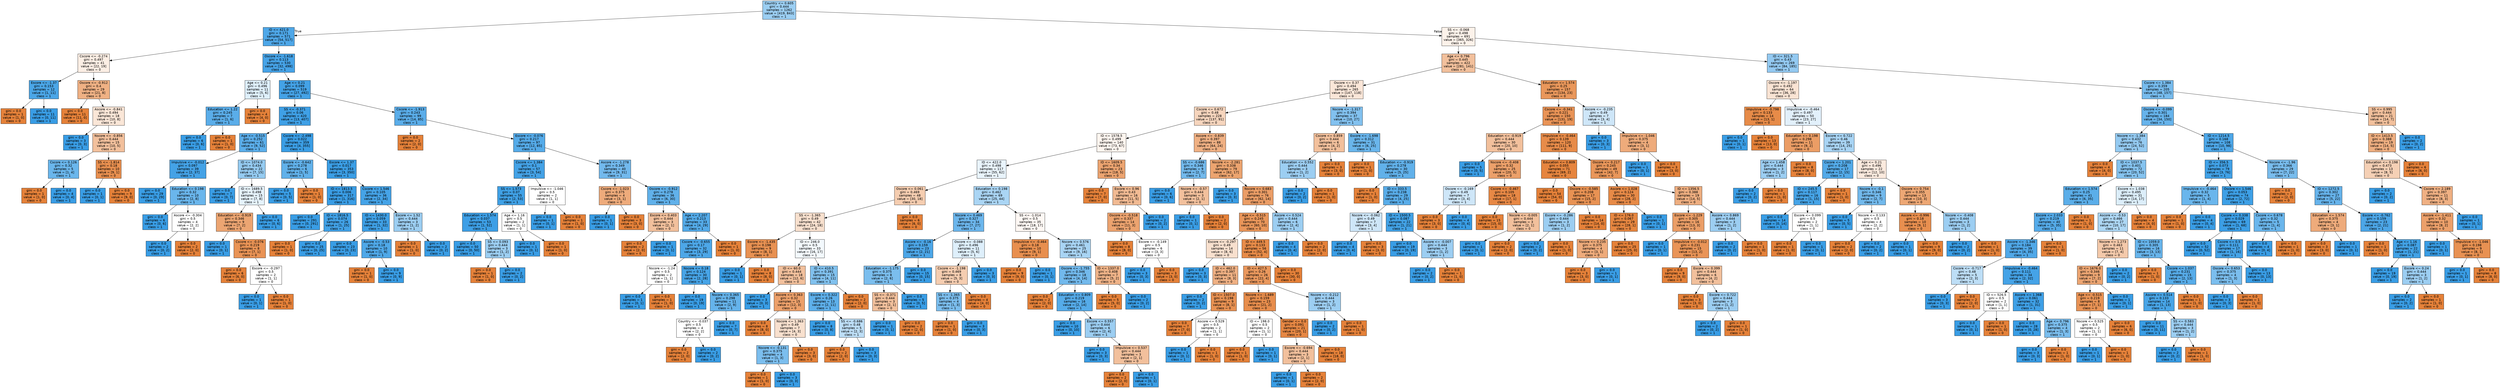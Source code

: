 digraph Tree {
node [shape=box, style="filled", color="black", fontname="helvetica"] ;
edge [fontname="helvetica"] ;
0 [label="Country <= 0.605\ngini = 0.444\nsamples = 1262\nvalue = [419, 843]\nclass = 1", fillcolor="#9bcef2"] ;
1 [label="ID <= 421.0\ngini = 0.171\nsamples = 571\nvalue = [54, 517]\nclass = 1", fillcolor="#4ea7e8"] ;
0 -> 1 [labeldistance=2.5, labelangle=45, headlabel="True"] ;
2 [label="Cscore <= -0.274\ngini = 0.497\nsamples = 41\nvalue = [22, 19]\nclass = 0", fillcolor="#fbeee4"] ;
1 -> 2 ;
3 [label="Escore <= -1.37\ngini = 0.153\nsamples = 12\nvalue = [1, 11]\nclass = 1", fillcolor="#4ba6e7"] ;
2 -> 3 ;
4 [label="gini = 0.0\nsamples = 1\nvalue = [1, 0]\nclass = 0", fillcolor="#e58139"] ;
3 -> 4 ;
5 [label="gini = 0.0\nsamples = 11\nvalue = [0, 11]\nclass = 1", fillcolor="#399de5"] ;
3 -> 5 ;
6 [label="Oscore <= -0.912\ngini = 0.4\nsamples = 29\nvalue = [21, 8]\nclass = 0", fillcolor="#efb184"] ;
2 -> 6 ;
7 [label="gini = 0.0\nsamples = 11\nvalue = [11, 0]\nclass = 0", fillcolor="#e58139"] ;
6 -> 7 ;
8 [label="Ascore <= -0.841\ngini = 0.494\nsamples = 18\nvalue = [10, 8]\nclass = 0", fillcolor="#fae6d7"] ;
6 -> 8 ;
9 [label="gini = 0.0\nsamples = 3\nvalue = [0, 3]\nclass = 1", fillcolor="#399de5"] ;
8 -> 9 ;
10 [label="Nscore <= -0.856\ngini = 0.444\nsamples = 15\nvalue = [10, 5]\nclass = 0", fillcolor="#f2c09c"] ;
8 -> 10 ;
11 [label="Cscore <= 0.126\ngini = 0.32\nsamples = 5\nvalue = [1, 4]\nclass = 1", fillcolor="#6ab6ec"] ;
10 -> 11 ;
12 [label="gini = 0.0\nsamples = 1\nvalue = [1, 0]\nclass = 0", fillcolor="#e58139"] ;
11 -> 12 ;
13 [label="gini = 0.0\nsamples = 4\nvalue = [0, 4]\nclass = 1", fillcolor="#399de5"] ;
11 -> 13 ;
14 [label="SS <= -1.814\ngini = 0.18\nsamples = 10\nvalue = [9, 1]\nclass = 0", fillcolor="#e88f4f"] ;
10 -> 14 ;
15 [label="gini = 0.0\nsamples = 1\nvalue = [0, 1]\nclass = 1", fillcolor="#399de5"] ;
14 -> 15 ;
16 [label="gini = 0.0\nsamples = 9\nvalue = [9, 0]\nclass = 0", fillcolor="#e58139"] ;
14 -> 16 ;
17 [label="Oscore <= -1.618\ngini = 0.113\nsamples = 530\nvalue = [32, 498]\nclass = 1", fillcolor="#46a3e7"] ;
1 -> 17 ;
18 [label="Age <= 0.21\ngini = 0.496\nsamples = 11\nvalue = [5, 6]\nclass = 1", fillcolor="#deeffb"] ;
17 -> 18 ;
19 [label="Education <= 1.22\ngini = 0.245\nsamples = 7\nvalue = [1, 6]\nclass = 1", fillcolor="#5aade9"] ;
18 -> 19 ;
20 [label="gini = 0.0\nsamples = 6\nvalue = [0, 6]\nclass = 1", fillcolor="#399de5"] ;
19 -> 20 ;
21 [label="gini = 0.0\nsamples = 1\nvalue = [1, 0]\nclass = 0", fillcolor="#e58139"] ;
19 -> 21 ;
22 [label="gini = 0.0\nsamples = 4\nvalue = [4, 0]\nclass = 0", fillcolor="#e58139"] ;
18 -> 22 ;
23 [label="Age <= 0.21\ngini = 0.099\nsamples = 519\nvalue = [27, 492]\nclass = 1", fillcolor="#44a2e6"] ;
17 -> 23 ;
24 [label="SS <= -0.371\ngini = 0.06\nsamples = 420\nvalue = [13, 407]\nclass = 1", fillcolor="#3fa0e6"] ;
23 -> 24 ;
25 [label="Age <= -0.515\ngini = 0.252\nsamples = 61\nvalue = [9, 52]\nclass = 1", fillcolor="#5baeea"] ;
24 -> 25 ;
26 [label="Impulsive <= -0.012\ngini = 0.097\nsamples = 39\nvalue = [2, 37]\nclass = 1", fillcolor="#44a2e6"] ;
25 -> 26 ;
27 [label="gini = 0.0\nsamples = 29\nvalue = [0, 29]\nclass = 1", fillcolor="#399de5"] ;
26 -> 27 ;
28 [label="Education <= 0.198\ngini = 0.32\nsamples = 10\nvalue = [2, 8]\nclass = 1", fillcolor="#6ab6ec"] ;
26 -> 28 ;
29 [label="gini = 0.0\nsamples = 6\nvalue = [0, 6]\nclass = 1", fillcolor="#399de5"] ;
28 -> 29 ;
30 [label="Ascore <= -0.304\ngini = 0.5\nsamples = 4\nvalue = [2, 2]\nclass = 0", fillcolor="#ffffff"] ;
28 -> 30 ;
31 [label="gini = 0.0\nsamples = 2\nvalue = [0, 2]\nclass = 1", fillcolor="#399de5"] ;
30 -> 31 ;
32 [label="gini = 0.0\nsamples = 2\nvalue = [2, 0]\nclass = 0", fillcolor="#e58139"] ;
30 -> 32 ;
33 [label="ID <= 1074.0\ngini = 0.434\nsamples = 22\nvalue = [7, 15]\nclass = 1", fillcolor="#95cbf1"] ;
25 -> 33 ;
34 [label="gini = 0.0\nsamples = 7\nvalue = [0, 7]\nclass = 1", fillcolor="#399de5"] ;
33 -> 34 ;
35 [label="ID <= 1689.5\ngini = 0.498\nsamples = 15\nvalue = [7, 8]\nclass = 1", fillcolor="#e6f3fc"] ;
33 -> 35 ;
36 [label="Education <= -0.919\ngini = 0.346\nsamples = 9\nvalue = [7, 2]\nclass = 0", fillcolor="#eca572"] ;
35 -> 36 ;
37 [label="gini = 0.0\nsamples = 1\nvalue = [0, 1]\nclass = 1", fillcolor="#399de5"] ;
36 -> 37 ;
38 [label="Cscore <= -0.076\ngini = 0.219\nsamples = 8\nvalue = [7, 1]\nclass = 0", fillcolor="#e99355"] ;
36 -> 38 ;
39 [label="gini = 0.0\nsamples = 6\nvalue = [6, 0]\nclass = 0", fillcolor="#e58139"] ;
38 -> 39 ;
40 [label="Escore <= -0.297\ngini = 0.5\nsamples = 2\nvalue = [1, 1]\nclass = 0", fillcolor="#ffffff"] ;
38 -> 40 ;
41 [label="gini = 0.0\nsamples = 1\nvalue = [0, 1]\nclass = 1", fillcolor="#399de5"] ;
40 -> 41 ;
42 [label="gini = 0.0\nsamples = 1\nvalue = [1, 0]\nclass = 0", fillcolor="#e58139"] ;
40 -> 42 ;
43 [label="gini = 0.0\nsamples = 6\nvalue = [0, 6]\nclass = 1", fillcolor="#399de5"] ;
35 -> 43 ;
44 [label="Cscore <= -2.498\ngini = 0.022\nsamples = 359\nvalue = [4, 355]\nclass = 1", fillcolor="#3b9ee5"] ;
24 -> 44 ;
45 [label="Escore <= -0.642\ngini = 0.278\nsamples = 6\nvalue = [1, 5]\nclass = 1", fillcolor="#61b1ea"] ;
44 -> 45 ;
46 [label="gini = 0.0\nsamples = 5\nvalue = [0, 5]\nclass = 1", fillcolor="#399de5"] ;
45 -> 46 ;
47 [label="gini = 0.0\nsamples = 1\nvalue = [1, 0]\nclass = 0", fillcolor="#e58139"] ;
45 -> 47 ;
48 [label="Escore <= 1.37\ngini = 0.017\nsamples = 353\nvalue = [3, 350]\nclass = 1", fillcolor="#3b9ee5"] ;
44 -> 48 ;
49 [label="ID <= 1813.5\ngini = 0.006\nsamples = 317\nvalue = [1, 316]\nclass = 1", fillcolor="#3a9de5"] ;
48 -> 49 ;
50 [label="gini = 0.0\nsamples = 291\nvalue = [0, 291]\nclass = 1", fillcolor="#399de5"] ;
49 -> 50 ;
51 [label="ID <= 1816.5\ngini = 0.074\nsamples = 26\nvalue = [1, 25]\nclass = 1", fillcolor="#41a1e6"] ;
49 -> 51 ;
52 [label="gini = 0.0\nsamples = 1\nvalue = [1, 0]\nclass = 0", fillcolor="#e58139"] ;
51 -> 52 ;
53 [label="gini = 0.0\nsamples = 25\nvalue = [0, 25]\nclass = 1", fillcolor="#399de5"] ;
51 -> 53 ;
54 [label="Cscore <= 1.546\ngini = 0.105\nsamples = 36\nvalue = [2, 34]\nclass = 1", fillcolor="#45a3e7"] ;
48 -> 54 ;
55 [label="ID <= 1430.0\ngini = 0.059\nsamples = 33\nvalue = [1, 32]\nclass = 1", fillcolor="#3fa0e6"] ;
54 -> 55 ;
56 [label="gini = 0.0\nsamples = 23\nvalue = [0, 23]\nclass = 1", fillcolor="#399de5"] ;
55 -> 56 ;
57 [label="Ascore <= -0.53\ngini = 0.18\nsamples = 10\nvalue = [1, 9]\nclass = 1", fillcolor="#4fa8e8"] ;
55 -> 57 ;
58 [label="gini = 0.0\nsamples = 1\nvalue = [1, 0]\nclass = 0", fillcolor="#e58139"] ;
57 -> 58 ;
59 [label="gini = 0.0\nsamples = 9\nvalue = [0, 9]\nclass = 1", fillcolor="#399de5"] ;
57 -> 59 ;
60 [label="Escore <= 1.52\ngini = 0.444\nsamples = 3\nvalue = [1, 2]\nclass = 1", fillcolor="#9ccef2"] ;
54 -> 60 ;
61 [label="gini = 0.0\nsamples = 1\nvalue = [1, 0]\nclass = 0", fillcolor="#e58139"] ;
60 -> 61 ;
62 [label="gini = 0.0\nsamples = 2\nvalue = [0, 2]\nclass = 1", fillcolor="#399de5"] ;
60 -> 62 ;
63 [label="Cscore <= -1.913\ngini = 0.243\nsamples = 99\nvalue = [14, 85]\nclass = 1", fillcolor="#5aade9"] ;
23 -> 63 ;
64 [label="gini = 0.0\nsamples = 2\nvalue = [2, 0]\nclass = 0", fillcolor="#e58139"] ;
63 -> 64 ;
65 [label="Escore <= -0.076\ngini = 0.217\nsamples = 97\nvalue = [12, 85]\nclass = 1", fillcolor="#55abe9"] ;
63 -> 65 ;
66 [label="Cscore <= 1.384\ngini = 0.1\nsamples = 57\nvalue = [3, 54]\nclass = 1", fillcolor="#44a2e6"] ;
65 -> 66 ;
67 [label="SS <= 1.573\ngini = 0.07\nsamples = 55\nvalue = [2, 53]\nclass = 1", fillcolor="#40a1e6"] ;
66 -> 67 ;
68 [label="Education <= 1.574\ngini = 0.037\nsamples = 53\nvalue = [1, 52]\nclass = 1", fillcolor="#3d9fe6"] ;
67 -> 68 ;
69 [label="gini = 0.0\nsamples = 50\nvalue = [0, 50]\nclass = 1", fillcolor="#399de5"] ;
68 -> 69 ;
70 [label="SS <= 0.093\ngini = 0.444\nsamples = 3\nvalue = [1, 2]\nclass = 1", fillcolor="#9ccef2"] ;
68 -> 70 ;
71 [label="gini = 0.0\nsamples = 1\nvalue = [1, 0]\nclass = 0", fillcolor="#e58139"] ;
70 -> 71 ;
72 [label="gini = 0.0\nsamples = 2\nvalue = [0, 2]\nclass = 1", fillcolor="#399de5"] ;
70 -> 72 ;
73 [label="Age <= 1.16\ngini = 0.5\nsamples = 2\nvalue = [1, 1]\nclass = 0", fillcolor="#ffffff"] ;
67 -> 73 ;
74 [label="gini = 0.0\nsamples = 1\nvalue = [0, 1]\nclass = 1", fillcolor="#399de5"] ;
73 -> 74 ;
75 [label="gini = 0.0\nsamples = 1\nvalue = [1, 0]\nclass = 0", fillcolor="#e58139"] ;
73 -> 75 ;
76 [label="Impulsive <= -1.046\ngini = 0.5\nsamples = 2\nvalue = [1, 1]\nclass = 0", fillcolor="#ffffff"] ;
66 -> 76 ;
77 [label="gini = 0.0\nsamples = 1\nvalue = [0, 1]\nclass = 1", fillcolor="#399de5"] ;
76 -> 77 ;
78 [label="gini = 0.0\nsamples = 1\nvalue = [1, 0]\nclass = 0", fillcolor="#e58139"] ;
76 -> 78 ;
79 [label="Ascore <= -1.278\ngini = 0.349\nsamples = 40\nvalue = [9, 31]\nclass = 1", fillcolor="#72b9ed"] ;
65 -> 79 ;
80 [label="Cscore <= -1.023\ngini = 0.375\nsamples = 4\nvalue = [3, 1]\nclass = 0", fillcolor="#eeab7b"] ;
79 -> 80 ;
81 [label="gini = 0.0\nsamples = 1\nvalue = [0, 1]\nclass = 1", fillcolor="#399de5"] ;
80 -> 81 ;
82 [label="gini = 0.0\nsamples = 3\nvalue = [3, 0]\nclass = 0", fillcolor="#e58139"] ;
80 -> 82 ;
83 [label="Oscore <= -0.912\ngini = 0.278\nsamples = 36\nvalue = [6, 30]\nclass = 1", fillcolor="#61b1ea"] ;
79 -> 83 ;
84 [label="Escore <= 0.403\ngini = 0.444\nsamples = 3\nvalue = [2, 1]\nclass = 0", fillcolor="#f2c09c"] ;
83 -> 84 ;
85 [label="gini = 0.0\nsamples = 2\nvalue = [2, 0]\nclass = 0", fillcolor="#e58139"] ;
84 -> 85 ;
86 [label="gini = 0.0\nsamples = 1\nvalue = [0, 1]\nclass = 1", fillcolor="#399de5"] ;
84 -> 86 ;
87 [label="Age <= 2.207\ngini = 0.213\nsamples = 33\nvalue = [4, 29]\nclass = 1", fillcolor="#54abe9"] ;
83 -> 87 ;
88 [label="Cscore <= -0.655\ngini = 0.17\nsamples = 32\nvalue = [3, 29]\nclass = 1", fillcolor="#4da7e8"] ;
87 -> 88 ;
89 [label="Nscore <= -1.24\ngini = 0.5\nsamples = 2\nvalue = [1, 1]\nclass = 0", fillcolor="#ffffff"] ;
88 -> 89 ;
90 [label="gini = 0.0\nsamples = 1\nvalue = [0, 1]\nclass = 1", fillcolor="#399de5"] ;
89 -> 90 ;
91 [label="gini = 0.0\nsamples = 1\nvalue = [1, 0]\nclass = 0", fillcolor="#e58139"] ;
89 -> 91 ;
92 [label="Nscore <= 0.18\ngini = 0.124\nsamples = 30\nvalue = [2, 28]\nclass = 1", fillcolor="#47a4e7"] ;
88 -> 92 ;
93 [label="gini = 0.0\nsamples = 19\nvalue = [0, 19]\nclass = 1", fillcolor="#399de5"] ;
92 -> 93 ;
94 [label="Nscore <= 0.365\ngini = 0.298\nsamples = 11\nvalue = [2, 9]\nclass = 1", fillcolor="#65b3eb"] ;
92 -> 94 ;
95 [label="Country <= -0.037\ngini = 0.5\nsamples = 4\nvalue = [2, 2]\nclass = 0", fillcolor="#ffffff"] ;
94 -> 95 ;
96 [label="gini = 0.0\nsamples = 2\nvalue = [2, 0]\nclass = 0", fillcolor="#e58139"] ;
95 -> 96 ;
97 [label="gini = 0.0\nsamples = 2\nvalue = [0, 2]\nclass = 1", fillcolor="#399de5"] ;
95 -> 97 ;
98 [label="gini = 0.0\nsamples = 7\nvalue = [0, 7]\nclass = 1", fillcolor="#399de5"] ;
94 -> 98 ;
99 [label="gini = 0.0\nsamples = 1\nvalue = [1, 0]\nclass = 0", fillcolor="#e58139"] ;
87 -> 99 ;
100 [label="SS <= -0.068\ngini = 0.498\nsamples = 691\nvalue = [365, 326]\nclass = 0", fillcolor="#fcf2ea"] ;
0 -> 100 [labeldistance=2.5, labelangle=-45, headlabel="False"] ;
101 [label="Age <= 0.796\ngini = 0.445\nsamples = 422\nvalue = [281, 141]\nclass = 0", fillcolor="#f2c09c"] ;
100 -> 101 ;
102 [label="Oscore <= 0.37\ngini = 0.494\nsamples = 265\nvalue = [147, 118]\nclass = 0", fillcolor="#fae6d8"] ;
101 -> 102 ;
103 [label="Cscore <= 0.672\ngini = 0.48\nsamples = 228\nvalue = [137, 91]\nclass = 0", fillcolor="#f6d5bd"] ;
102 -> 103 ;
104 [label="ID <= 1578.5\ngini = 0.499\nsamples = 140\nvalue = [73, 67]\nclass = 0", fillcolor="#fdf5ef"] ;
103 -> 104 ;
105 [label="ID <= 422.0\ngini = 0.498\nsamples = 117\nvalue = [55, 62]\nclass = 1", fillcolor="#e9f4fc"] ;
104 -> 105 ;
106 [label="Oscore <= 0.061\ngini = 0.469\nsamples = 48\nvalue = [30, 18]\nclass = 0", fillcolor="#f5cdb0"] ;
105 -> 106 ;
107 [label="SS <= -1.365\ngini = 0.49\nsamples = 42\nvalue = [24, 18]\nclass = 0", fillcolor="#f8e0ce"] ;
106 -> 107 ;
108 [label="Escore <= -1.435\ngini = 0.198\nsamples = 9\nvalue = [8, 1]\nclass = 0", fillcolor="#e89152"] ;
107 -> 108 ;
109 [label="gini = 0.0\nsamples = 1\nvalue = [0, 1]\nclass = 1", fillcolor="#399de5"] ;
108 -> 109 ;
110 [label="gini = 0.0\nsamples = 8\nvalue = [8, 0]\nclass = 0", fillcolor="#e58139"] ;
108 -> 110 ;
111 [label="ID <= 246.0\ngini = 0.5\nsamples = 33\nvalue = [16, 17]\nclass = 1", fillcolor="#f3f9fd"] ;
107 -> 111 ;
112 [label="ID <= 60.0\ngini = 0.444\nsamples = 18\nvalue = [12, 6]\nclass = 0", fillcolor="#f2c09c"] ;
111 -> 112 ;
113 [label="gini = 0.0\nsamples = 3\nvalue = [0, 3]\nclass = 1", fillcolor="#399de5"] ;
112 -> 113 ;
114 [label="Ascore <= 0.363\ngini = 0.32\nsamples = 15\nvalue = [12, 3]\nclass = 0", fillcolor="#eca06a"] ;
112 -> 114 ;
115 [label="gini = 0.0\nsamples = 8\nvalue = [8, 0]\nclass = 0", fillcolor="#e58139"] ;
114 -> 115 ;
116 [label="Nscore <= 1.363\ngini = 0.49\nsamples = 7\nvalue = [4, 3]\nclass = 0", fillcolor="#f8e0ce"] ;
114 -> 116 ;
117 [label="Nscore <= -0.131\ngini = 0.375\nsamples = 4\nvalue = [1, 3]\nclass = 1", fillcolor="#7bbeee"] ;
116 -> 117 ;
118 [label="gini = 0.0\nsamples = 1\nvalue = [1, 0]\nclass = 0", fillcolor="#e58139"] ;
117 -> 118 ;
119 [label="gini = 0.0\nsamples = 3\nvalue = [0, 3]\nclass = 1", fillcolor="#399de5"] ;
117 -> 119 ;
120 [label="gini = 0.0\nsamples = 3\nvalue = [3, 0]\nclass = 0", fillcolor="#e58139"] ;
116 -> 120 ;
121 [label="ID <= 410.5\ngini = 0.391\nsamples = 15\nvalue = [4, 11]\nclass = 1", fillcolor="#81c1ee"] ;
111 -> 121 ;
122 [label="Escore <= 0.322\ngini = 0.26\nsamples = 13\nvalue = [2, 11]\nclass = 1", fillcolor="#5dafea"] ;
121 -> 122 ;
123 [label="gini = 0.0\nsamples = 8\nvalue = [0, 8]\nclass = 1", fillcolor="#399de5"] ;
122 -> 123 ;
124 [label="SS <= -0.686\ngini = 0.48\nsamples = 5\nvalue = [2, 3]\nclass = 1", fillcolor="#bddef6"] ;
122 -> 124 ;
125 [label="gini = 0.0\nsamples = 2\nvalue = [2, 0]\nclass = 0", fillcolor="#e58139"] ;
124 -> 125 ;
126 [label="gini = 0.0\nsamples = 3\nvalue = [0, 3]\nclass = 1", fillcolor="#399de5"] ;
124 -> 126 ;
127 [label="gini = 0.0\nsamples = 2\nvalue = [2, 0]\nclass = 0", fillcolor="#e58139"] ;
121 -> 127 ;
128 [label="gini = 0.0\nsamples = 6\nvalue = [6, 0]\nclass = 0", fillcolor="#e58139"] ;
106 -> 128 ;
129 [label="Education <= 0.198\ngini = 0.462\nsamples = 69\nvalue = [25, 44]\nclass = 1", fillcolor="#aad5f4"] ;
105 -> 129 ;
130 [label="Nscore <= 0.469\ngini = 0.327\nsamples = 34\nvalue = [7, 27]\nclass = 1", fillcolor="#6cb6ec"] ;
129 -> 130 ;
131 [label="Ascore <= -0.16\ngini = 0.159\nsamples = 23\nvalue = [2, 21]\nclass = 1", fillcolor="#4ca6e7"] ;
130 -> 131 ;
132 [label="Education <= -1.175\ngini = 0.375\nsamples = 8\nvalue = [2, 6]\nclass = 1", fillcolor="#7bbeee"] ;
131 -> 132 ;
133 [label="SS <= -0.371\ngini = 0.444\nsamples = 3\nvalue = [2, 1]\nclass = 0", fillcolor="#f2c09c"] ;
132 -> 133 ;
134 [label="gini = 0.0\nsamples = 1\nvalue = [0, 1]\nclass = 1", fillcolor="#399de5"] ;
133 -> 134 ;
135 [label="gini = 0.0\nsamples = 2\nvalue = [2, 0]\nclass = 0", fillcolor="#e58139"] ;
133 -> 135 ;
136 [label="gini = 0.0\nsamples = 5\nvalue = [0, 5]\nclass = 1", fillcolor="#399de5"] ;
132 -> 136 ;
137 [label="gini = 0.0\nsamples = 15\nvalue = [0, 15]\nclass = 1", fillcolor="#399de5"] ;
131 -> 137 ;
138 [label="Oscore <= -0.088\ngini = 0.496\nsamples = 11\nvalue = [5, 6]\nclass = 1", fillcolor="#deeffb"] ;
130 -> 138 ;
139 [label="Cscore <= -1.198\ngini = 0.469\nsamples = 8\nvalue = [5, 3]\nclass = 0", fillcolor="#f5cdb0"] ;
138 -> 139 ;
140 [label="SS <= -1.365\ngini = 0.375\nsamples = 4\nvalue = [1, 3]\nclass = 1", fillcolor="#7bbeee"] ;
139 -> 140 ;
141 [label="gini = 0.0\nsamples = 1\nvalue = [1, 0]\nclass = 0", fillcolor="#e58139"] ;
140 -> 141 ;
142 [label="gini = 0.0\nsamples = 3\nvalue = [0, 3]\nclass = 1", fillcolor="#399de5"] ;
140 -> 142 ;
143 [label="gini = 0.0\nsamples = 4\nvalue = [4, 0]\nclass = 0", fillcolor="#e58139"] ;
139 -> 143 ;
144 [label="gini = 0.0\nsamples = 3\nvalue = [0, 3]\nclass = 1", fillcolor="#399de5"] ;
138 -> 144 ;
145 [label="SS <= -1.014\ngini = 0.5\nsamples = 35\nvalue = [18, 17]\nclass = 0", fillcolor="#fef8f4"] ;
129 -> 145 ;
146 [label="Impulsive <= -0.464\ngini = 0.18\nsamples = 10\nvalue = [9, 1]\nclass = 0", fillcolor="#e88f4f"] ;
145 -> 146 ;
147 [label="gini = 0.0\nsamples = 9\nvalue = [9, 0]\nclass = 0", fillcolor="#e58139"] ;
146 -> 147 ;
148 [label="gini = 0.0\nsamples = 1\nvalue = [0, 1]\nclass = 1", fillcolor="#399de5"] ;
146 -> 148 ;
149 [label="Nscore <= 0.576\ngini = 0.461\nsamples = 25\nvalue = [9, 16]\nclass = 1", fillcolor="#a8d4f4"] ;
145 -> 149 ;
150 [label="Oscore <= -1.755\ngini = 0.346\nsamples = 18\nvalue = [4, 14]\nclass = 1", fillcolor="#72b9ec"] ;
149 -> 150 ;
151 [label="gini = 0.0\nsamples = 2\nvalue = [2, 0]\nclass = 0", fillcolor="#e58139"] ;
150 -> 151 ;
152 [label="Education <= 0.809\ngini = 0.219\nsamples = 16\nvalue = [2, 14]\nclass = 1", fillcolor="#55abe9"] ;
150 -> 152 ;
153 [label="gini = 0.0\nsamples = 10\nvalue = [0, 10]\nclass = 1", fillcolor="#399de5"] ;
152 -> 153 ;
154 [label="Escore <= 0.557\ngini = 0.444\nsamples = 6\nvalue = [2, 4]\nclass = 1", fillcolor="#9ccef2"] ;
152 -> 154 ;
155 [label="gini = 0.0\nsamples = 3\nvalue = [0, 3]\nclass = 1", fillcolor="#399de5"] ;
154 -> 155 ;
156 [label="Impulsive <= 0.537\ngini = 0.444\nsamples = 3\nvalue = [2, 1]\nclass = 0", fillcolor="#f2c09c"] ;
154 -> 156 ;
157 [label="gini = 0.0\nsamples = 2\nvalue = [2, 0]\nclass = 0", fillcolor="#e58139"] ;
156 -> 157 ;
158 [label="gini = 0.0\nsamples = 1\nvalue = [0, 1]\nclass = 1", fillcolor="#399de5"] ;
156 -> 158 ;
159 [label="ID <= 1337.0\ngini = 0.408\nsamples = 7\nvalue = [5, 2]\nclass = 0", fillcolor="#efb388"] ;
149 -> 159 ;
160 [label="gini = 0.0\nsamples = 5\nvalue = [5, 0]\nclass = 0", fillcolor="#e58139"] ;
159 -> 160 ;
161 [label="gini = 0.0\nsamples = 2\nvalue = [0, 2]\nclass = 1", fillcolor="#399de5"] ;
159 -> 161 ;
162 [label="ID <= 1609.5\ngini = 0.34\nsamples = 23\nvalue = [18, 5]\nclass = 0", fillcolor="#eca470"] ;
104 -> 162 ;
163 [label="gini = 0.0\nsamples = 7\nvalue = [7, 0]\nclass = 0", fillcolor="#e58139"] ;
162 -> 163 ;
164 [label="Escore <= 0.96\ngini = 0.43\nsamples = 16\nvalue = [11, 5]\nclass = 0", fillcolor="#f1ba93"] ;
162 -> 164 ;
165 [label="Oscore <= -0.518\ngini = 0.337\nsamples = 14\nvalue = [11, 3]\nclass = 0", fillcolor="#eca36f"] ;
164 -> 165 ;
166 [label="gini = 0.0\nsamples = 8\nvalue = [8, 0]\nclass = 0", fillcolor="#e58139"] ;
165 -> 166 ;
167 [label="Escore <= -0.149\ngini = 0.5\nsamples = 6\nvalue = [3, 3]\nclass = 0", fillcolor="#ffffff"] ;
165 -> 167 ;
168 [label="gini = 0.0\nsamples = 3\nvalue = [0, 3]\nclass = 1", fillcolor="#399de5"] ;
167 -> 168 ;
169 [label="gini = 0.0\nsamples = 3\nvalue = [3, 0]\nclass = 0", fillcolor="#e58139"] ;
167 -> 169 ;
170 [label="gini = 0.0\nsamples = 2\nvalue = [0, 2]\nclass = 1", fillcolor="#399de5"] ;
164 -> 170 ;
171 [label="Ascore <= -0.839\ngini = 0.397\nsamples = 88\nvalue = [64, 24]\nclass = 0", fillcolor="#efb083"] ;
103 -> 171 ;
172 [label="SS <= -0.686\ngini = 0.346\nsamples = 9\nvalue = [2, 7]\nclass = 1", fillcolor="#72b9ec"] ;
171 -> 172 ;
173 [label="gini = 0.0\nsamples = 6\nvalue = [0, 6]\nclass = 1", fillcolor="#399de5"] ;
172 -> 173 ;
174 [label="Nscore <= -0.57\ngini = 0.444\nsamples = 3\nvalue = [2, 1]\nclass = 0", fillcolor="#f2c09c"] ;
172 -> 174 ;
175 [label="gini = 0.0\nsamples = 1\nvalue = [0, 1]\nclass = 1", fillcolor="#399de5"] ;
174 -> 175 ;
176 [label="gini = 0.0\nsamples = 2\nvalue = [2, 0]\nclass = 0", fillcolor="#e58139"] ;
174 -> 176 ;
177 [label="Nscore <= -2.281\ngini = 0.338\nsamples = 79\nvalue = [62, 17]\nclass = 0", fillcolor="#eca46f"] ;
171 -> 177 ;
178 [label="gini = 0.0\nsamples = 3\nvalue = [0, 3]\nclass = 1", fillcolor="#399de5"] ;
177 -> 178 ;
179 [label="Nscore <= 0.683\ngini = 0.301\nsamples = 76\nvalue = [62, 14]\nclass = 0", fillcolor="#eb9d66"] ;
177 -> 179 ;
180 [label="Age <= -0.515\ngini = 0.245\nsamples = 70\nvalue = [60, 10]\nclass = 0", fillcolor="#e9965a"] ;
179 -> 180 ;
181 [label="Escore <= -0.297\ngini = 0.49\nsamples = 14\nvalue = [8, 6]\nclass = 0", fillcolor="#f8e0ce"] ;
180 -> 181 ;
182 [label="gini = 0.0\nsamples = 3\nvalue = [0, 3]\nclass = 1", fillcolor="#399de5"] ;
181 -> 182 ;
183 [label="ID <= 462.0\ngini = 0.397\nsamples = 11\nvalue = [8, 3]\nclass = 0", fillcolor="#efb083"] ;
181 -> 183 ;
184 [label="gini = 0.0\nsamples = 2\nvalue = [0, 2]\nclass = 1", fillcolor="#399de5"] ;
183 -> 184 ;
185 [label="ID <= 1507.0\ngini = 0.198\nsamples = 9\nvalue = [8, 1]\nclass = 0", fillcolor="#e89152"] ;
183 -> 185 ;
186 [label="gini = 0.0\nsamples = 7\nvalue = [7, 0]\nclass = 0", fillcolor="#e58139"] ;
185 -> 186 ;
187 [label="Ascore <= 0.529\ngini = 0.5\nsamples = 2\nvalue = [1, 1]\nclass = 0", fillcolor="#ffffff"] ;
185 -> 187 ;
188 [label="gini = 0.0\nsamples = 1\nvalue = [0, 1]\nclass = 1", fillcolor="#399de5"] ;
187 -> 188 ;
189 [label="gini = 0.0\nsamples = 1\nvalue = [1, 0]\nclass = 0", fillcolor="#e58139"] ;
187 -> 189 ;
190 [label="ID <= 449.5\ngini = 0.133\nsamples = 56\nvalue = [52, 4]\nclass = 0", fillcolor="#e78b48"] ;
180 -> 190 ;
191 [label="ID <= 427.5\ngini = 0.26\nsamples = 26\nvalue = [22, 4]\nclass = 0", fillcolor="#ea985d"] ;
190 -> 191 ;
192 [label="Nscore <= -1.689\ngini = 0.159\nsamples = 23\nvalue = [21, 2]\nclass = 0", fillcolor="#e78d4c"] ;
191 -> 192 ;
193 [label="ID <= 198.0\ngini = 0.5\nsamples = 2\nvalue = [1, 1]\nclass = 0", fillcolor="#ffffff"] ;
192 -> 193 ;
194 [label="gini = 0.0\nsamples = 1\nvalue = [1, 0]\nclass = 0", fillcolor="#e58139"] ;
193 -> 194 ;
195 [label="gini = 0.0\nsamples = 1\nvalue = [0, 1]\nclass = 1", fillcolor="#399de5"] ;
193 -> 195 ;
196 [label="Gender <= 0.0\ngini = 0.091\nsamples = 21\nvalue = [20, 1]\nclass = 0", fillcolor="#e68743"] ;
192 -> 196 ;
197 [label="Escore <= -0.694\ngini = 0.444\nsamples = 3\nvalue = [2, 1]\nclass = 0", fillcolor="#f2c09c"] ;
196 -> 197 ;
198 [label="gini = 0.0\nsamples = 1\nvalue = [0, 1]\nclass = 1", fillcolor="#399de5"] ;
197 -> 198 ;
199 [label="gini = 0.0\nsamples = 2\nvalue = [2, 0]\nclass = 0", fillcolor="#e58139"] ;
197 -> 199 ;
200 [label="gini = 0.0\nsamples = 18\nvalue = [18, 0]\nclass = 0", fillcolor="#e58139"] ;
196 -> 200 ;
201 [label="Nscore <= -0.212\ngini = 0.444\nsamples = 3\nvalue = [1, 2]\nclass = 1", fillcolor="#9ccef2"] ;
191 -> 201 ;
202 [label="gini = 0.0\nsamples = 2\nvalue = [0, 2]\nclass = 1", fillcolor="#399de5"] ;
201 -> 202 ;
203 [label="gini = 0.0\nsamples = 1\nvalue = [1, 0]\nclass = 0", fillcolor="#e58139"] ;
201 -> 203 ;
204 [label="gini = 0.0\nsamples = 30\nvalue = [30, 0]\nclass = 0", fillcolor="#e58139"] ;
190 -> 204 ;
205 [label="Ascore <= 0.524\ngini = 0.444\nsamples = 6\nvalue = [2, 4]\nclass = 1", fillcolor="#9ccef2"] ;
179 -> 205 ;
206 [label="gini = 0.0\nsamples = 4\nvalue = [0, 4]\nclass = 1", fillcolor="#399de5"] ;
205 -> 206 ;
207 [label="gini = 0.0\nsamples = 2\nvalue = [2, 0]\nclass = 0", fillcolor="#e58139"] ;
205 -> 207 ;
208 [label="Nscore <= -1.317\ngini = 0.394\nsamples = 37\nvalue = [10, 27]\nclass = 1", fillcolor="#82c1ef"] ;
102 -> 208 ;
209 [label="Cscore <= 0.859\ngini = 0.444\nsamples = 6\nvalue = [4, 2]\nclass = 0", fillcolor="#f2c09c"] ;
208 -> 209 ;
210 [label="Education <= 0.552\ngini = 0.444\nsamples = 3\nvalue = [1, 2]\nclass = 1", fillcolor="#9ccef2"] ;
209 -> 210 ;
211 [label="gini = 0.0\nsamples = 2\nvalue = [0, 2]\nclass = 1", fillcolor="#399de5"] ;
210 -> 211 ;
212 [label="gini = 0.0\nsamples = 1\nvalue = [1, 0]\nclass = 0", fillcolor="#e58139"] ;
210 -> 212 ;
213 [label="gini = 0.0\nsamples = 3\nvalue = [3, 0]\nclass = 0", fillcolor="#e58139"] ;
209 -> 213 ;
214 [label="Escore <= -1.698\ngini = 0.312\nsamples = 31\nvalue = [6, 25]\nclass = 1", fillcolor="#69b5eb"] ;
208 -> 214 ;
215 [label="gini = 0.0\nsamples = 1\nvalue = [1, 0]\nclass = 0", fillcolor="#e58139"] ;
214 -> 215 ;
216 [label="Education <= -0.919\ngini = 0.278\nsamples = 30\nvalue = [5, 25]\nclass = 1", fillcolor="#61b1ea"] ;
214 -> 216 ;
217 [label="gini = 0.0\nsamples = 1\nvalue = [1, 0]\nclass = 0", fillcolor="#e58139"] ;
216 -> 217 ;
218 [label="ID <= 333.5\ngini = 0.238\nsamples = 29\nvalue = [4, 25]\nclass = 1", fillcolor="#59ade9"] ;
216 -> 218 ;
219 [label="Nscore <= -0.062\ngini = 0.49\nsamples = 7\nvalue = [3, 4]\nclass = 1", fillcolor="#cee6f8"] ;
218 -> 219 ;
220 [label="gini = 0.0\nsamples = 4\nvalue = [0, 4]\nclass = 1", fillcolor="#399de5"] ;
219 -> 220 ;
221 [label="gini = 0.0\nsamples = 3\nvalue = [3, 0]\nclass = 0", fillcolor="#e58139"] ;
219 -> 221 ;
222 [label="ID <= 1500.5\ngini = 0.087\nsamples = 22\nvalue = [1, 21]\nclass = 1", fillcolor="#42a2e6"] ;
218 -> 222 ;
223 [label="gini = 0.0\nsamples = 19\nvalue = [0, 19]\nclass = 1", fillcolor="#399de5"] ;
222 -> 223 ;
224 [label="Ascore <= -0.007\ngini = 0.444\nsamples = 3\nvalue = [1, 2]\nclass = 1", fillcolor="#9ccef2"] ;
222 -> 224 ;
225 [label="gini = 0.0\nsamples = 2\nvalue = [0, 2]\nclass = 1", fillcolor="#399de5"] ;
224 -> 225 ;
226 [label="gini = 0.0\nsamples = 1\nvalue = [1, 0]\nclass = 0", fillcolor="#e58139"] ;
224 -> 226 ;
227 [label="Education <= 1.574\ngini = 0.25\nsamples = 157\nvalue = [134, 23]\nclass = 0", fillcolor="#e9975b"] ;
101 -> 227 ;
228 [label="Cscore <= -0.341\ngini = 0.221\nsamples = 150\nvalue = [131, 19]\nclass = 0", fillcolor="#e99356"] ;
227 -> 228 ;
229 [label="Education <= -0.919\ngini = 0.444\nsamples = 30\nvalue = [20, 10]\nclass = 0", fillcolor="#f2c09c"] ;
228 -> 229 ;
230 [label="gini = 0.0\nsamples = 5\nvalue = [0, 5]\nclass = 1", fillcolor="#399de5"] ;
229 -> 230 ;
231 [label="Nscore <= -0.408\ngini = 0.32\nsamples = 25\nvalue = [20, 5]\nclass = 0", fillcolor="#eca06a"] ;
229 -> 231 ;
232 [label="Oscore <= -0.169\ngini = 0.49\nsamples = 7\nvalue = [3, 4]\nclass = 1", fillcolor="#cee6f8"] ;
231 -> 232 ;
233 [label="gini = 0.0\nsamples = 3\nvalue = [3, 0]\nclass = 0", fillcolor="#e58139"] ;
232 -> 233 ;
234 [label="gini = 0.0\nsamples = 4\nvalue = [0, 4]\nclass = 1", fillcolor="#399de5"] ;
232 -> 234 ;
235 [label="Cscore <= -0.467\ngini = 0.105\nsamples = 18\nvalue = [17, 1]\nclass = 0", fillcolor="#e78845"] ;
231 -> 235 ;
236 [label="gini = 0.0\nsamples = 15\nvalue = [15, 0]\nclass = 0", fillcolor="#e58139"] ;
235 -> 236 ;
237 [label="Nscore <= -0.005\ngini = 0.444\nsamples = 3\nvalue = [2, 1]\nclass = 0", fillcolor="#f2c09c"] ;
235 -> 237 ;
238 [label="gini = 0.0\nsamples = 1\nvalue = [0, 1]\nclass = 1", fillcolor="#399de5"] ;
237 -> 238 ;
239 [label="gini = 0.0\nsamples = 2\nvalue = [2, 0]\nclass = 0", fillcolor="#e58139"] ;
237 -> 239 ;
240 [label="Impulsive <= -0.464\ngini = 0.139\nsamples = 120\nvalue = [111, 9]\nclass = 0", fillcolor="#e78b49"] ;
228 -> 240 ;
241 [label="Education <= 0.809\ngini = 0.055\nsamples = 71\nvalue = [69, 2]\nclass = 0", fillcolor="#e6853f"] ;
240 -> 241 ;
242 [label="gini = 0.0\nsamples = 54\nvalue = [54, 0]\nclass = 0", fillcolor="#e58139"] ;
241 -> 242 ;
243 [label="Oscore <= -0.585\ngini = 0.208\nsamples = 17\nvalue = [15, 2]\nclass = 0", fillcolor="#e89253"] ;
241 -> 243 ;
244 [label="Escore <= -0.286\ngini = 0.444\nsamples = 3\nvalue = [1, 2]\nclass = 1", fillcolor="#9ccef2"] ;
243 -> 244 ;
245 [label="gini = 0.0\nsamples = 2\nvalue = [0, 2]\nclass = 1", fillcolor="#399de5"] ;
244 -> 245 ;
246 [label="gini = 0.0\nsamples = 1\nvalue = [1, 0]\nclass = 0", fillcolor="#e58139"] ;
244 -> 246 ;
247 [label="gini = 0.0\nsamples = 14\nvalue = [14, 0]\nclass = 0", fillcolor="#e58139"] ;
243 -> 247 ;
248 [label="Oscore <= 0.217\ngini = 0.245\nsamples = 49\nvalue = [42, 7]\nclass = 0", fillcolor="#e9965a"] ;
240 -> 248 ;
249 [label="Ascore <= 1.028\ngini = 0.124\nsamples = 30\nvalue = [28, 2]\nclass = 0", fillcolor="#e78a47"] ;
248 -> 249 ;
250 [label="ID <= 176.0\ngini = 0.067\nsamples = 29\nvalue = [28, 1]\nclass = 0", fillcolor="#e68640"] ;
249 -> 250 ;
251 [label="Nscore <= 0.235\ngini = 0.375\nsamples = 4\nvalue = [3, 1]\nclass = 0", fillcolor="#eeab7b"] ;
250 -> 251 ;
252 [label="gini = 0.0\nsamples = 3\nvalue = [3, 0]\nclass = 0", fillcolor="#e58139"] ;
251 -> 252 ;
253 [label="gini = 0.0\nsamples = 1\nvalue = [0, 1]\nclass = 1", fillcolor="#399de5"] ;
251 -> 253 ;
254 [label="gini = 0.0\nsamples = 25\nvalue = [25, 0]\nclass = 0", fillcolor="#e58139"] ;
250 -> 254 ;
255 [label="gini = 0.0\nsamples = 1\nvalue = [0, 1]\nclass = 1", fillcolor="#399de5"] ;
249 -> 255 ;
256 [label="ID <= 1356.5\ngini = 0.388\nsamples = 19\nvalue = [14, 5]\nclass = 0", fillcolor="#eeae80"] ;
248 -> 256 ;
257 [label="Escore <= -1.229\ngini = 0.305\nsamples = 16\nvalue = [13, 3]\nclass = 0", fillcolor="#eb9e67"] ;
256 -> 257 ;
258 [label="gini = 0.0\nsamples = 1\nvalue = [0, 1]\nclass = 1", fillcolor="#399de5"] ;
257 -> 258 ;
259 [label="Impulsive <= -0.012\ngini = 0.231\nsamples = 15\nvalue = [13, 2]\nclass = 0", fillcolor="#e99457"] ;
257 -> 259 ;
260 [label="gini = 0.0\nsamples = 9\nvalue = [9, 0]\nclass = 0", fillcolor="#e58139"] ;
259 -> 260 ;
261 [label="Escore <= 0.399\ngini = 0.444\nsamples = 6\nvalue = [4, 2]\nclass = 0", fillcolor="#f2c09c"] ;
259 -> 261 ;
262 [label="gini = 0.0\nsamples = 3\nvalue = [3, 0]\nclass = 0", fillcolor="#e58139"] ;
261 -> 262 ;
263 [label="Escore <= 0.722\ngini = 0.444\nsamples = 3\nvalue = [1, 2]\nclass = 1", fillcolor="#9ccef2"] ;
261 -> 263 ;
264 [label="gini = 0.0\nsamples = 2\nvalue = [0, 2]\nclass = 1", fillcolor="#399de5"] ;
263 -> 264 ;
265 [label="gini = 0.0\nsamples = 1\nvalue = [1, 0]\nclass = 0", fillcolor="#e58139"] ;
263 -> 265 ;
266 [label="Ascore <= 0.869\ngini = 0.444\nsamples = 3\nvalue = [1, 2]\nclass = 1", fillcolor="#9ccef2"] ;
256 -> 266 ;
267 [label="gini = 0.0\nsamples = 2\nvalue = [0, 2]\nclass = 1", fillcolor="#399de5"] ;
266 -> 267 ;
268 [label="gini = 0.0\nsamples = 1\nvalue = [1, 0]\nclass = 0", fillcolor="#e58139"] ;
266 -> 268 ;
269 [label="Ascore <= -0.235\ngini = 0.49\nsamples = 7\nvalue = [3, 4]\nclass = 1", fillcolor="#cee6f8"] ;
227 -> 269 ;
270 [label="gini = 0.0\nsamples = 3\nvalue = [0, 3]\nclass = 1", fillcolor="#399de5"] ;
269 -> 270 ;
271 [label="Impulsive <= -1.046\ngini = 0.375\nsamples = 4\nvalue = [3, 1]\nclass = 0", fillcolor="#eeab7b"] ;
269 -> 271 ;
272 [label="gini = 0.0\nsamples = 1\nvalue = [0, 1]\nclass = 1", fillcolor="#399de5"] ;
271 -> 272 ;
273 [label="gini = 0.0\nsamples = 3\nvalue = [3, 0]\nclass = 0", fillcolor="#e58139"] ;
271 -> 273 ;
274 [label="ID <= 321.5\ngini = 0.43\nsamples = 269\nvalue = [84, 185]\nclass = 1", fillcolor="#93c9f1"] ;
100 -> 274 ;
275 [label="Oscore <= -1.197\ngini = 0.492\nsamples = 64\nvalue = [36, 28]\nclass = 0", fillcolor="#f9e3d3"] ;
274 -> 275 ;
276 [label="Impulsive <= -0.798\ngini = 0.133\nsamples = 14\nvalue = [13, 1]\nclass = 0", fillcolor="#e78b48"] ;
275 -> 276 ;
277 [label="gini = 0.0\nsamples = 1\nvalue = [0, 1]\nclass = 1", fillcolor="#399de5"] ;
276 -> 277 ;
278 [label="gini = 0.0\nsamples = 13\nvalue = [13, 0]\nclass = 0", fillcolor="#e58139"] ;
276 -> 278 ;
279 [label="Impulsive <= -0.464\ngini = 0.497\nsamples = 50\nvalue = [23, 27]\nclass = 1", fillcolor="#e2f0fb"] ;
275 -> 279 ;
280 [label="Education <= 0.198\ngini = 0.298\nsamples = 11\nvalue = [9, 2]\nclass = 0", fillcolor="#eb9d65"] ;
279 -> 280 ;
281 [label="Age <= 1.458\ngini = 0.444\nsamples = 3\nvalue = [1, 2]\nclass = 1", fillcolor="#9ccef2"] ;
280 -> 281 ;
282 [label="gini = 0.0\nsamples = 2\nvalue = [0, 2]\nclass = 1", fillcolor="#399de5"] ;
281 -> 282 ;
283 [label="gini = 0.0\nsamples = 1\nvalue = [1, 0]\nclass = 0", fillcolor="#e58139"] ;
281 -> 283 ;
284 [label="gini = 0.0\nsamples = 8\nvalue = [8, 0]\nclass = 0", fillcolor="#e58139"] ;
280 -> 284 ;
285 [label="Escore <= 0.722\ngini = 0.46\nsamples = 39\nvalue = [14, 25]\nclass = 1", fillcolor="#a8d4f4"] ;
279 -> 285 ;
286 [label="Cscore <= 1.201\ngini = 0.208\nsamples = 17\nvalue = [2, 15]\nclass = 1", fillcolor="#53aae8"] ;
285 -> 286 ;
287 [label="ID <= 245.5\ngini = 0.117\nsamples = 16\nvalue = [1, 15]\nclass = 1", fillcolor="#46a4e7"] ;
286 -> 287 ;
288 [label="gini = 0.0\nsamples = 14\nvalue = [0, 14]\nclass = 1", fillcolor="#399de5"] ;
287 -> 288 ;
289 [label="Escore <= 0.099\ngini = 0.5\nsamples = 2\nvalue = [1, 1]\nclass = 0", fillcolor="#ffffff"] ;
287 -> 289 ;
290 [label="gini = 0.0\nsamples = 1\nvalue = [1, 0]\nclass = 0", fillcolor="#e58139"] ;
289 -> 290 ;
291 [label="gini = 0.0\nsamples = 1\nvalue = [0, 1]\nclass = 1", fillcolor="#399de5"] ;
289 -> 291 ;
292 [label="gini = 0.0\nsamples = 1\nvalue = [1, 0]\nclass = 0", fillcolor="#e58139"] ;
286 -> 292 ;
293 [label="Age <= 0.21\ngini = 0.496\nsamples = 22\nvalue = [12, 10]\nclass = 0", fillcolor="#fbeade"] ;
285 -> 293 ;
294 [label="Nscore <= -0.1\ngini = 0.346\nsamples = 9\nvalue = [2, 7]\nclass = 1", fillcolor="#72b9ec"] ;
293 -> 294 ;
295 [label="gini = 0.0\nsamples = 5\nvalue = [0, 5]\nclass = 1", fillcolor="#399de5"] ;
294 -> 295 ;
296 [label="Nscore <= 0.133\ngini = 0.5\nsamples = 4\nvalue = [2, 2]\nclass = 0", fillcolor="#ffffff"] ;
294 -> 296 ;
297 [label="gini = 0.0\nsamples = 2\nvalue = [2, 0]\nclass = 0", fillcolor="#e58139"] ;
296 -> 297 ;
298 [label="gini = 0.0\nsamples = 2\nvalue = [0, 2]\nclass = 1", fillcolor="#399de5"] ;
296 -> 298 ;
299 [label="Oscore <= 0.754\ngini = 0.355\nsamples = 13\nvalue = [10, 3]\nclass = 0", fillcolor="#eda774"] ;
293 -> 299 ;
300 [label="Ascore <= -0.996\ngini = 0.18\nsamples = 10\nvalue = [9, 1]\nclass = 0", fillcolor="#e88f4f"] ;
299 -> 300 ;
301 [label="gini = 0.0\nsamples = 1\nvalue = [0, 1]\nclass = 1", fillcolor="#399de5"] ;
300 -> 301 ;
302 [label="gini = 0.0\nsamples = 9\nvalue = [9, 0]\nclass = 0", fillcolor="#e58139"] ;
300 -> 302 ;
303 [label="Nscore <= -0.408\ngini = 0.444\nsamples = 3\nvalue = [1, 2]\nclass = 1", fillcolor="#9ccef2"] ;
299 -> 303 ;
304 [label="gini = 0.0\nsamples = 2\nvalue = [0, 2]\nclass = 1", fillcolor="#399de5"] ;
303 -> 304 ;
305 [label="gini = 0.0\nsamples = 1\nvalue = [1, 0]\nclass = 0", fillcolor="#e58139"] ;
303 -> 305 ;
306 [label="Cscore <= 1.384\ngini = 0.359\nsamples = 205\nvalue = [48, 157]\nclass = 1", fillcolor="#76bbed"] ;
274 -> 306 ;
307 [label="Oscore <= -0.099\ngini = 0.301\nsamples = 184\nvalue = [34, 150]\nclass = 1", fillcolor="#66b3eb"] ;
306 -> 307 ;
308 [label="Nscore <= -1.384\ngini = 0.432\nsamples = 76\nvalue = [24, 52]\nclass = 1", fillcolor="#94caf1"] ;
307 -> 308 ;
309 [label="gini = 0.0\nsamples = 4\nvalue = [4, 0]\nclass = 0", fillcolor="#e58139"] ;
308 -> 309 ;
310 [label="ID <= 1037.5\ngini = 0.401\nsamples = 72\nvalue = [20, 52]\nclass = 1", fillcolor="#85c3ef"] ;
308 -> 310 ;
311 [label="Education <= 1.574\ngini = 0.25\nsamples = 41\nvalue = [6, 35]\nclass = 1", fillcolor="#5baee9"] ;
310 -> 311 ;
312 [label="Escore <= 2.033\ngini = 0.219\nsamples = 40\nvalue = [5, 35]\nclass = 1", fillcolor="#55abe9"] ;
311 -> 312 ;
313 [label="Ascore <= -1.346\ngini = 0.184\nsamples = 39\nvalue = [4, 35]\nclass = 1", fillcolor="#50a8e8"] ;
312 -> 313 ;
314 [label="Cscore <= -0.717\ngini = 0.48\nsamples = 5\nvalue = [2, 3]\nclass = 1", fillcolor="#bddef6"] ;
313 -> 314 ;
315 [label="gini = 0.0\nsamples = 3\nvalue = [0, 3]\nclass = 1", fillcolor="#399de5"] ;
314 -> 315 ;
316 [label="gini = 0.0\nsamples = 2\nvalue = [2, 0]\nclass = 0", fillcolor="#e58139"] ;
314 -> 316 ;
317 [label="Impulsive <= -0.464\ngini = 0.111\nsamples = 34\nvalue = [2, 32]\nclass = 1", fillcolor="#45a3e7"] ;
313 -> 317 ;
318 [label="ID <= 526.5\ngini = 0.5\nsamples = 2\nvalue = [1, 1]\nclass = 0", fillcolor="#ffffff"] ;
317 -> 318 ;
319 [label="gini = 0.0\nsamples = 1\nvalue = [0, 1]\nclass = 1", fillcolor="#399de5"] ;
318 -> 319 ;
320 [label="gini = 0.0\nsamples = 1\nvalue = [1, 0]\nclass = 0", fillcolor="#e58139"] ;
318 -> 320 ;
321 [label="Ascore <= 1.368\ngini = 0.061\nsamples = 32\nvalue = [1, 31]\nclass = 1", fillcolor="#3fa0e6"] ;
317 -> 321 ;
322 [label="gini = 0.0\nsamples = 28\nvalue = [0, 28]\nclass = 1", fillcolor="#399de5"] ;
321 -> 322 ;
323 [label="Age <= 0.796\ngini = 0.375\nsamples = 4\nvalue = [1, 3]\nclass = 1", fillcolor="#7bbeee"] ;
321 -> 323 ;
324 [label="gini = 0.0\nsamples = 3\nvalue = [0, 3]\nclass = 1", fillcolor="#399de5"] ;
323 -> 324 ;
325 [label="gini = 0.0\nsamples = 1\nvalue = [1, 0]\nclass = 0", fillcolor="#e58139"] ;
323 -> 325 ;
326 [label="gini = 0.0\nsamples = 1\nvalue = [1, 0]\nclass = 0", fillcolor="#e58139"] ;
312 -> 326 ;
327 [label="gini = 0.0\nsamples = 1\nvalue = [1, 0]\nclass = 0", fillcolor="#e58139"] ;
311 -> 327 ;
328 [label="Escore <= 1.038\ngini = 0.495\nsamples = 31\nvalue = [14, 17]\nclass = 1", fillcolor="#dceefa"] ;
310 -> 328 ;
329 [label="Ascore <= -0.53\ngini = 0.466\nsamples = 27\nvalue = [10, 17]\nclass = 1", fillcolor="#add7f4"] ;
328 -> 329 ;
330 [label="Nscore <= 1.273\ngini = 0.463\nsamples = 11\nvalue = [7, 4]\nclass = 0", fillcolor="#f4c9aa"] ;
329 -> 330 ;
331 [label="ID <= 1676.0\ngini = 0.346\nsamples = 9\nvalue = [7, 2]\nclass = 0", fillcolor="#eca572"] ;
330 -> 331 ;
332 [label="Age <= -0.515\ngini = 0.219\nsamples = 8\nvalue = [7, 1]\nclass = 0", fillcolor="#e99355"] ;
331 -> 332 ;
333 [label="Nscore <= 0.525\ngini = 0.5\nsamples = 2\nvalue = [1, 1]\nclass = 0", fillcolor="#ffffff"] ;
332 -> 333 ;
334 [label="gini = 0.0\nsamples = 1\nvalue = [0, 1]\nclass = 1", fillcolor="#399de5"] ;
333 -> 334 ;
335 [label="gini = 0.0\nsamples = 1\nvalue = [1, 0]\nclass = 0", fillcolor="#e58139"] ;
333 -> 335 ;
336 [label="gini = 0.0\nsamples = 6\nvalue = [6, 0]\nclass = 0", fillcolor="#e58139"] ;
332 -> 336 ;
337 [label="gini = 0.0\nsamples = 1\nvalue = [0, 1]\nclass = 1", fillcolor="#399de5"] ;
331 -> 337 ;
338 [label="gini = 0.0\nsamples = 2\nvalue = [0, 2]\nclass = 1", fillcolor="#399de5"] ;
330 -> 338 ;
339 [label="ID <= 1059.0\ngini = 0.305\nsamples = 16\nvalue = [3, 13]\nclass = 1", fillcolor="#67b4eb"] ;
329 -> 339 ;
340 [label="gini = 0.0\nsamples = 1\nvalue = [1, 0]\nclass = 0", fillcolor="#e58139"] ;
339 -> 340 ;
341 [label="Cscore <= 1.037\ngini = 0.231\nsamples = 15\nvalue = [2, 13]\nclass = 1", fillcolor="#57ace9"] ;
339 -> 341 ;
342 [label="Ascore <= 0.514\ngini = 0.133\nsamples = 14\nvalue = [1, 13]\nclass = 1", fillcolor="#48a5e7"] ;
341 -> 342 ;
343 [label="gini = 0.0\nsamples = 11\nvalue = [0, 11]\nclass = 1", fillcolor="#399de5"] ;
342 -> 343 ;
344 [label="SS <= 0.583\ngini = 0.444\nsamples = 3\nvalue = [1, 2]\nclass = 1", fillcolor="#9ccef2"] ;
342 -> 344 ;
345 [label="gini = 0.0\nsamples = 2\nvalue = [0, 2]\nclass = 1", fillcolor="#399de5"] ;
344 -> 345 ;
346 [label="gini = 0.0\nsamples = 1\nvalue = [1, 0]\nclass = 0", fillcolor="#e58139"] ;
344 -> 346 ;
347 [label="gini = 0.0\nsamples = 1\nvalue = [1, 0]\nclass = 0", fillcolor="#e58139"] ;
341 -> 347 ;
348 [label="gini = 0.0\nsamples = 4\nvalue = [4, 0]\nclass = 0", fillcolor="#e58139"] ;
328 -> 348 ;
349 [label="ID <= 1214.5\ngini = 0.168\nsamples = 108\nvalue = [10, 98]\nclass = 1", fillcolor="#4da7e8"] ;
307 -> 349 ;
350 [label="ID <= 356.5\ngini = 0.073\nsamples = 79\nvalue = [3, 76]\nclass = 1", fillcolor="#41a1e6"] ;
349 -> 350 ;
351 [label="Impulsive <= -0.464\ngini = 0.32\nsamples = 5\nvalue = [1, 4]\nclass = 1", fillcolor="#6ab6ec"] ;
350 -> 351 ;
352 [label="gini = 0.0\nsamples = 1\nvalue = [1, 0]\nclass = 0", fillcolor="#e58139"] ;
351 -> 352 ;
353 [label="gini = 0.0\nsamples = 4\nvalue = [0, 4]\nclass = 1", fillcolor="#399de5"] ;
351 -> 353 ;
354 [label="Oscore <= 1.546\ngini = 0.053\nsamples = 74\nvalue = [2, 72]\nclass = 1", fillcolor="#3ea0e6"] ;
350 -> 354 ;
355 [label="Cscore <= 0.338\ngini = 0.029\nsamples = 69\nvalue = [1, 68]\nclass = 1", fillcolor="#3c9ee5"] ;
354 -> 355 ;
356 [label="gini = 0.0\nsamples = 52\nvalue = [0, 52]\nclass = 1", fillcolor="#399de5"] ;
355 -> 356 ;
357 [label="Cscore <= 0.5\ngini = 0.111\nsamples = 17\nvalue = [1, 16]\nclass = 1", fillcolor="#45a3e7"] ;
355 -> 357 ;
358 [label="Oscore <= 0.653\ngini = 0.375\nsamples = 4\nvalue = [1, 3]\nclass = 1", fillcolor="#7bbeee"] ;
357 -> 358 ;
359 [label="gini = 0.0\nsamples = 3\nvalue = [0, 3]\nclass = 1", fillcolor="#399de5"] ;
358 -> 359 ;
360 [label="gini = 0.0\nsamples = 1\nvalue = [1, 0]\nclass = 0", fillcolor="#e58139"] ;
358 -> 360 ;
361 [label="gini = 0.0\nsamples = 13\nvalue = [0, 13]\nclass = 1", fillcolor="#399de5"] ;
357 -> 361 ;
362 [label="Cscore <= 0.678\ngini = 0.32\nsamples = 5\nvalue = [1, 4]\nclass = 1", fillcolor="#6ab6ec"] ;
354 -> 362 ;
363 [label="gini = 0.0\nsamples = 4\nvalue = [0, 4]\nclass = 1", fillcolor="#399de5"] ;
362 -> 363 ;
364 [label="gini = 0.0\nsamples = 1\nvalue = [1, 0]\nclass = 0", fillcolor="#e58139"] ;
362 -> 364 ;
365 [label="Nscore <= -1.96\ngini = 0.366\nsamples = 29\nvalue = [7, 22]\nclass = 1", fillcolor="#78bced"] ;
349 -> 365 ;
366 [label="gini = 0.0\nsamples = 2\nvalue = [2, 0]\nclass = 0", fillcolor="#e58139"] ;
365 -> 366 ;
367 [label="ID <= 1272.5\ngini = 0.302\nsamples = 27\nvalue = [5, 22]\nclass = 1", fillcolor="#66b3eb"] ;
365 -> 367 ;
368 [label="Education <= 1.574\ngini = 0.375\nsamples = 4\nvalue = [3, 1]\nclass = 0", fillcolor="#eeab7b"] ;
367 -> 368 ;
369 [label="gini = 0.0\nsamples = 3\nvalue = [3, 0]\nclass = 0", fillcolor="#e58139"] ;
368 -> 369 ;
370 [label="gini = 0.0\nsamples = 1\nvalue = [0, 1]\nclass = 1", fillcolor="#399de5"] ;
368 -> 370 ;
371 [label="Escore <= -0.762\ngini = 0.159\nsamples = 23\nvalue = [2, 21]\nclass = 1", fillcolor="#4ca6e7"] ;
367 -> 371 ;
372 [label="gini = 0.0\nsamples = 1\nvalue = [1, 0]\nclass = 0", fillcolor="#e58139"] ;
371 -> 372 ;
373 [label="Age <= 1.16\ngini = 0.087\nsamples = 22\nvalue = [1, 21]\nclass = 1", fillcolor="#42a2e6"] ;
371 -> 373 ;
374 [label="gini = 0.0\nsamples = 19\nvalue = [0, 19]\nclass = 1", fillcolor="#399de5"] ;
373 -> 374 ;
375 [label="Escore <= 0.24\ngini = 0.444\nsamples = 3\nvalue = [1, 2]\nclass = 1", fillcolor="#9ccef2"] ;
373 -> 375 ;
376 [label="gini = 0.0\nsamples = 2\nvalue = [0, 2]\nclass = 1", fillcolor="#399de5"] ;
375 -> 376 ;
377 [label="gini = 0.0\nsamples = 1\nvalue = [1, 0]\nclass = 0", fillcolor="#e58139"] ;
375 -> 377 ;
378 [label="SS <= 0.995\ngini = 0.444\nsamples = 21\nvalue = [14, 7]\nclass = 0", fillcolor="#f2c09c"] ;
306 -> 378 ;
379 [label="ID <= 1413.5\ngini = 0.388\nsamples = 19\nvalue = [14, 5]\nclass = 0", fillcolor="#eeae80"] ;
378 -> 379 ;
380 [label="Education <= 0.198\ngini = 0.473\nsamples = 13\nvalue = [8, 5]\nclass = 0", fillcolor="#f5d0b5"] ;
379 -> 380 ;
381 [label="gini = 0.0\nsamples = 2\nvalue = [0, 2]\nclass = 1", fillcolor="#399de5"] ;
380 -> 381 ;
382 [label="Cscore <= 2.189\ngini = 0.397\nsamples = 11\nvalue = [8, 3]\nclass = 0", fillcolor="#efb083"] ;
380 -> 382 ;
383 [label="Ascore <= -1.411\ngini = 0.32\nsamples = 10\nvalue = [8, 2]\nclass = 0", fillcolor="#eca06a"] ;
382 -> 383 ;
384 [label="gini = 0.0\nsamples = 1\nvalue = [0, 1]\nclass = 1", fillcolor="#399de5"] ;
383 -> 384 ;
385 [label="Impulsive <= -1.046\ngini = 0.198\nsamples = 9\nvalue = [8, 1]\nclass = 0", fillcolor="#e89152"] ;
383 -> 385 ;
386 [label="gini = 0.0\nsamples = 1\nvalue = [0, 1]\nclass = 1", fillcolor="#399de5"] ;
385 -> 386 ;
387 [label="gini = 0.0\nsamples = 8\nvalue = [8, 0]\nclass = 0", fillcolor="#e58139"] ;
385 -> 387 ;
388 [label="gini = 0.0\nsamples = 1\nvalue = [0, 1]\nclass = 1", fillcolor="#399de5"] ;
382 -> 388 ;
389 [label="gini = 0.0\nsamples = 6\nvalue = [6, 0]\nclass = 0", fillcolor="#e58139"] ;
379 -> 389 ;
390 [label="gini = 0.0\nsamples = 2\nvalue = [0, 2]\nclass = 1", fillcolor="#399de5"] ;
378 -> 390 ;
}
